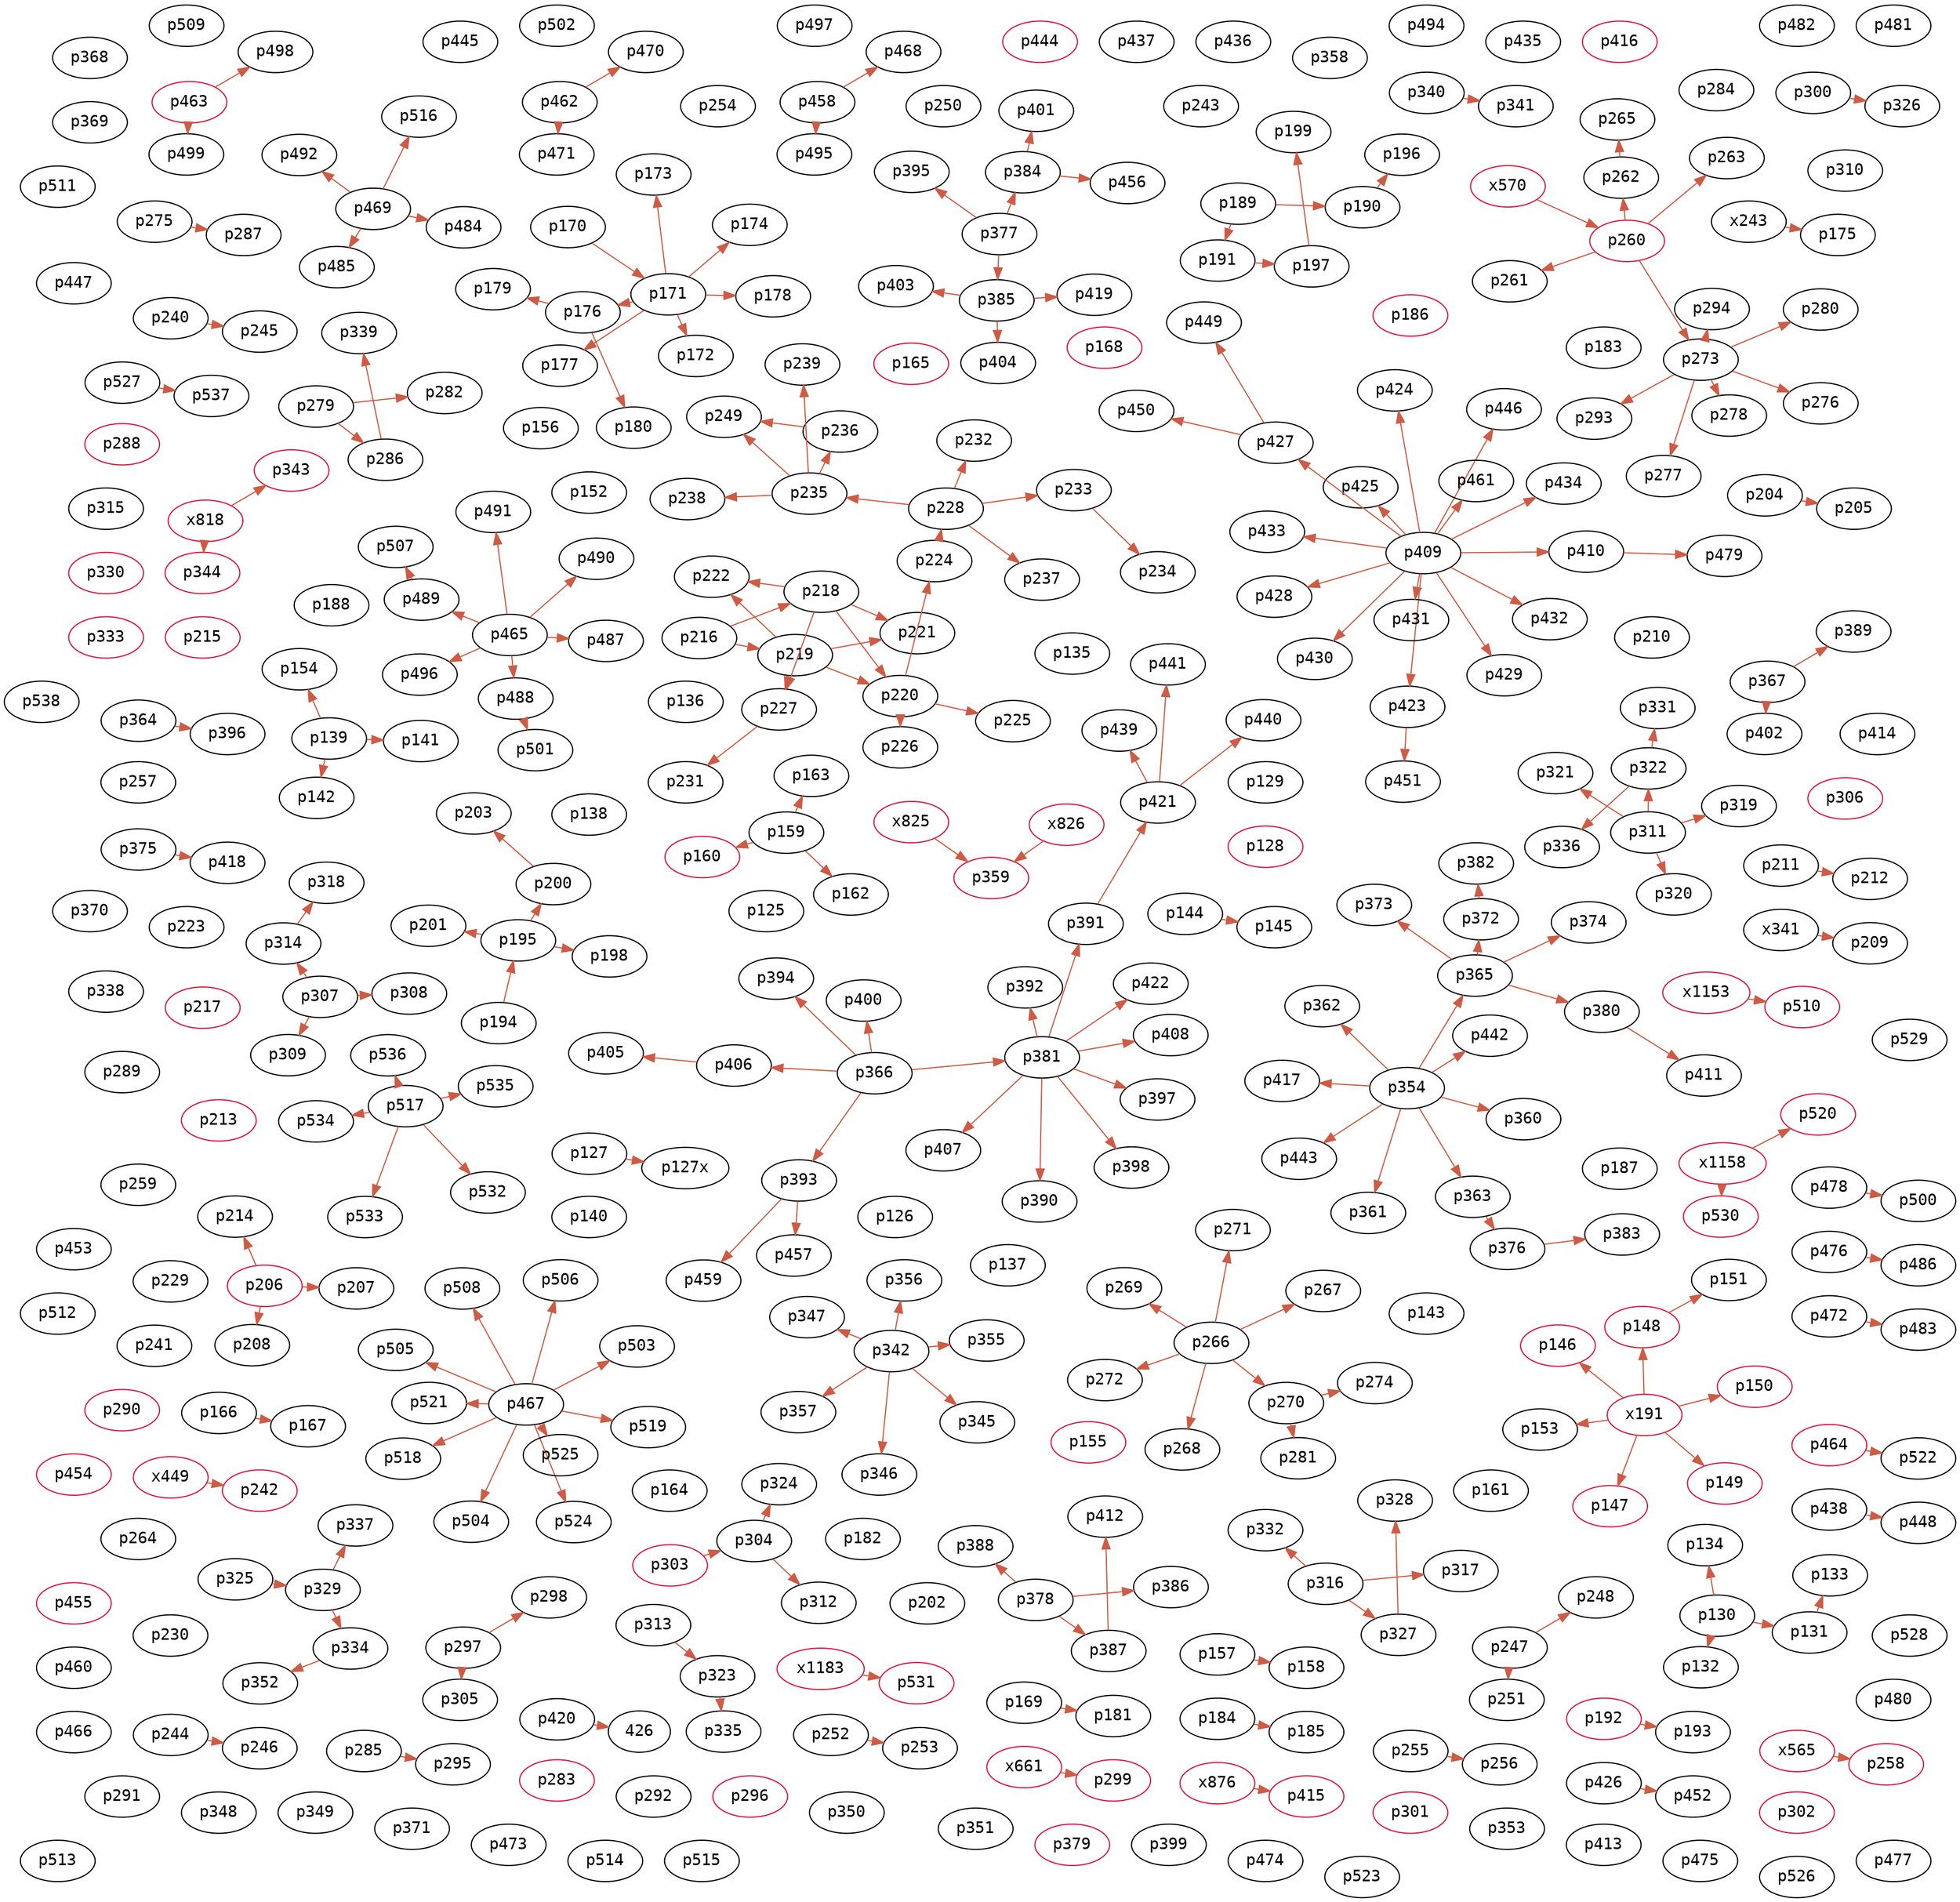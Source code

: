 digraph infections {
	graph [
		charset = "UTF-8",
		layout = fdp
	];
	node [
		fontname="Inconsolata",
		fontcolor = black,
		color = black
	];
	edge [
		color = coral3
	];

/*
	p1;
	p2;
	p3;
	p4;
	p5;
	p6;
	p7;
	p8;
	p9;
	p10;
	p11;
	p12;
	p13;
	p14;
	p15;
	p16;
	p17;
	p18;
	p19;
	p19->p20;
	p19->p21;
	p19->p22;
	p19->p23;
	p19->p24;
	p19->p25;
	p19->p26;
	p19->p27;
	p19->p28;
	p19->p29;
	p19->p30;
	p19->p31;
	p19->p32;
	p19->p33;
	p19->p34;
	p19->p35;
	p19->p36;
	p19->p37;
	p19->p38;
	p19->p39;
	p19->p40;
	p19->p41;
	p19->p42;
	p19->p43;
	p19->p44;
	p19->p45;
	p19->p46;
	p19->p47;
	p19->p48;
	p19->p49;
	p19->p50;
	p19->p51;
	p19->p52;
	p19->p53;
	p19->p54;
	p19->p55;
	p19->p56;
	p19->p57;
	p19->p58;
	p19->p59;
	p19->p60;
	p19->p61;
	p19->p62;
	p19->p63;
	p19->p64;
	p19->p65;
	p19->p66;
	p19->p67;
	p19->p68;
	p19->p69;
	p19->p70;
	p19->p71;
	p19->p72;
	p19->p73;
	p19->p74;
	p19->p75;
	p19->p76;
	p19->p77;
	p19->p78;
	p19->p79;
	p19->p80;
	p19->p81;
	p19->p82;
	p19->p83;
	p19->p84;
	p19->p85;
	p19->p86;
	p19->p87;
	p19->p88;
	p19->p89;
	p19->p90;
	p19->p91;
	p19->p92;
	p19->p93;
	p19->p94;
	p19->p95;
	p19->p96;
	p19->p97;
	p19->p98;
	p19->p99;
	p19->p100;
	p19->p101;
	p19->p102;
	p19->p103;
	p19->p104;
	p19->p105;
	p19->p106;
	p19->p107;
	p19->p108;
	p19->p109;
	p19->p110;
	p19->p111;
	p19->p112;
	p19->p113;
	p19->p114;
	p19->p115;
	p19->p116;
	p19->p117;
	p19->p118;
	p19->p119;
	p19->p120;
	p22->p121;
	p19->p122;
	p19->p123;
	p123->p124;
*/
	p125;
	p126;
	p127->p127x;
	p128[color=crimson];
	p129;
	p130->p131;
	p130->p132;
	p130->p134;
	p131->p133;
	p135;
	p136;
	p137;
	p138;
	p139->p141;
	p139->p142;
	p139->p154;
	p140;
	p143;
	p144->p145;
	x191[color=crimson];
	p146[color=crimson];
	p147[color=crimson];
	p148[color=crimson];
	p149[color=crimson];
	p150[color=crimson];
	x191->p146;
	x191->p147;
	x191->p148;
	x191->p149;
	x191->p150;
	x191->p153;
	p148->p151;
	p152;
	p155[color=crimson];
	p156;
	p157->p158;
	p160[color=crimson];
	p159->p160;
	p159->p162;
	p159->p163;
	p161;
	p164;
	p165[color=crimson];
	p166->p167;
	p168[color=crimson];
	p169->p181;
	p170->p171;
	p171->p172;
	p171->p173;
	p171->p174;
	p171->p176;
	p171->p177;
	p171->p178;
	x243->p175;
	p176->p179;
	p176->p180;
	p182;
	p183;
	p184->p185;
	p186[color=crimson];
	p187;
	p188;
	p189->p190;
	p189->p191;
	p190->p196;
	p191->p197;
	p192[color=crimson];
	p192->p193;
	p194->p195;
	p195->p198;
	p195->p200;
	p195->p201;
	p197->p199;
	p200->p203;
	p202;
	p204->p205;
	p206[color=crimson];
	p206->p207;
	p206->p208;
	p206->p214;
	x341->p209;
	p210;
	p211->p212;
	p213[color=crimson];
	p215[color=crimson];
	p216->p218;
	p216->p219;
	p218->p220;
	p218->p221;
	p218->p222;
	p218->p227;
	p219->p220;
	p219->p221;
	p219->p222;
	p219->p227;
	p217[color=crimson];
	p220->p224;
	p220->p225;
	p220->p226;
	p223;
	p224->p228;
	p227->p231;
	p228->p232;
	p228->p233;
	p228->p235;
	p228->p237;
	p229;
	p230;
	p233->p234;
	p235->p236;
	p235->p238;
	p235->p239;
	p235->p249;
	p236->p249;
	p240->p245;
	p241;
	x449[color=crimson];
	p242[color=crimson];
	x449->p242;
	p243;
	p244->p246;
	p247->p248;
	p247->p251;
	p250;
	p252->p253;
	p254;
	p255->p256;
	p257;
	x565[color=crimson];
	p258[color=crimson];
	x565->p258;
	p259;
	x570[color=crimson];
	p260[color=crimson];
	x570->p260;
	p260->p261;
	p260->p262;
	p260->p263;
	p260->p273;
	p262->p265;
	p264;
	p266->p267;
	p266->p268;
	p266->p269;
	p266->p270;
	p266->p271;
	p266->p272;
	p270->p274;
	p270->p281;
	p273->p276;
	p273->p277;
	p273->p278;
	p273->p280;
	p273->p293;
	p273->p294;
	p275->p287;
	p279->p282;
	p279->p286;
	p283[color=crimson];
	p284;
	p285->p295;
	p286->p339;
	p288[color=crimson];
	p289;
	p290[color=crimson];
	p291;
	p292;
	p296[color=crimson];
	p297->p298;
	p297->p305;
	x661[color=crimson];
	p299[color=crimson];
	x661->p299;
	p300->p326;
	p301[color=crimson];
	p302[color=crimson];
	p303[color=crimson];
	p303->p304;
	p304->p312;
	p304->p324;
	p306[color=crimson];
	p307->p308;
	p307->p309;
	p307->p314;
	p310;
	p311->p319;
	p311->p320;
	p311->p321;
	p311->p322;
	p313->p323;
	p314->p318;
	p315;
	p316->p317;
	p316->p327;
	p316->p332;
	p322->p331;
	p322->p336;
	p323->p335;
	p325->p329;
	p327->p328;
	p329->p334;
	p329->p337;
	p330[color=crimson];
	p333[color=crimson];
	p334->p352;
	p338;
	p340->p341;
	p342->p345;
	p342->p346;
	p342->p347;
	p342->p355;
	p342->p356;
	p342->p357;
	x818[color=crimson];
	p343[color=crimson];
	p344[color=crimson];
	x818->p343;
	x818->p344;
	p348;
	p349;
	p350;
	p351;
	p353;
	p354->p360;
	p354->p361;
	p354->p362;
	p354->p363;
	p354->p365;
	p354->p417;
	p354->p442;
	p354->p443;
	p358;
	x825[color=crimson];
	x826[color=crimson];
	p359[color=crimson];
	x825->p359;
	x826->p359;
	p363->p376;
	p364->p396;
	p365->p372;
	p365->p373;
	p365->p374;
	p365->p380;
	p366->p381;
	p366->p393;
	p366->p394;
	p366->p400;
	p366->p406;
	p367->p389;
	p367->p402;
	p368;
	p369;
	p370;
	p371;
	p372->p382;
	p375->p418;
	p376->p383;
	p377->p384;
	p377->p385;
	p377->p395;
	p378->p386;
	p378->p387;
	p378->p388;
	p379[color=crimson];
	p380->p411;
	p381->p390;
	p381->p391;
	p381->p392;
	p381->p397;
	p381->p398;
	p381->p407;
	p381->p408;
	p381->p422;
	p384->p401;
	p384->p456;
	p385->p403;
	p385->p404;
	p385->p419;
	p387->p412;
	p391->p421;
	p393->p457;
	p393->p459;
	p399;
	p406->p405;
	p409->p410;
	p409->p423;
	p409->p424;
	p409->p425;
	p409->p427;
	p409->p428;
	p409->p429;
	p409->p430;
	p409->p431;
	p409->p432;
	p409->p433;
	p409->p434;
	p409->p446;
	p409->p461;
	p410->p479;
	p413;
	p414;
	x876[color=crimson];
	p415[color=crimson];
	x876->p415;
	p416[color=crimson];
	p420->426;
	p421->p439;
	p421->p440;
	p421->p441;
	p423->p451;
	p426->p452;
	p427->p449;
	p427->p450;
	p435;
	p436;
	p437;
	p438->p448;
	p444[color=crimson];
	p445;
	p447;
	p453;
	p454[color=crimson];
	p455[color=crimson];
	p458->p468;
	p458->p495;
	p460;
	p462->p470;
	p462->p471;
	p463[color=crimson];
	p463->p498;
	p463->p499;
	p464[color=crimson];
	p464->p522;
	p465->p487;
	p465->p488;
	p465->p489;
	p465->p490;
	p465->p491;
	p465->p496;
	p466;
	p467->p503;
	p467->p504;
	p467->p505;
	p467->p506;
	p467->p508;
	p467->p518;
	p467->p519;
	p467->p521;
	p467->p524;
	p467->p525;
	p469->p484;
	p469->p485;
	p469->p492;
	p469->p516;
	p472->p483;
	p473;
	p474;
	p475;
	p476->p486;
	p477;
	p478->p500;
	p480;
	p481;
	p482;
	p488->p501;
	p489->p507;
	p494;
	p497;
	p502;
	p509;
	x1153[color=crimson];
	p510[color=crimson];
	x1153->p510;
	p511;
	p512;
	p513;
	p514;
	p515;
	p517->p532;
	p517->p533;
	p517->p534;
	p517->p535;
	p517->p536;
	x1158[color=crimson];
	p520[color=crimson];
	x1158->p520;
	p523;
	p526;
	p527->p537;
	p528;
	p529;
	p530[color=crimson];
	x1158->p530;
	x1183[color=crimson];
	p531[color=crimson];
	x1183->p531;
	p538;
}

